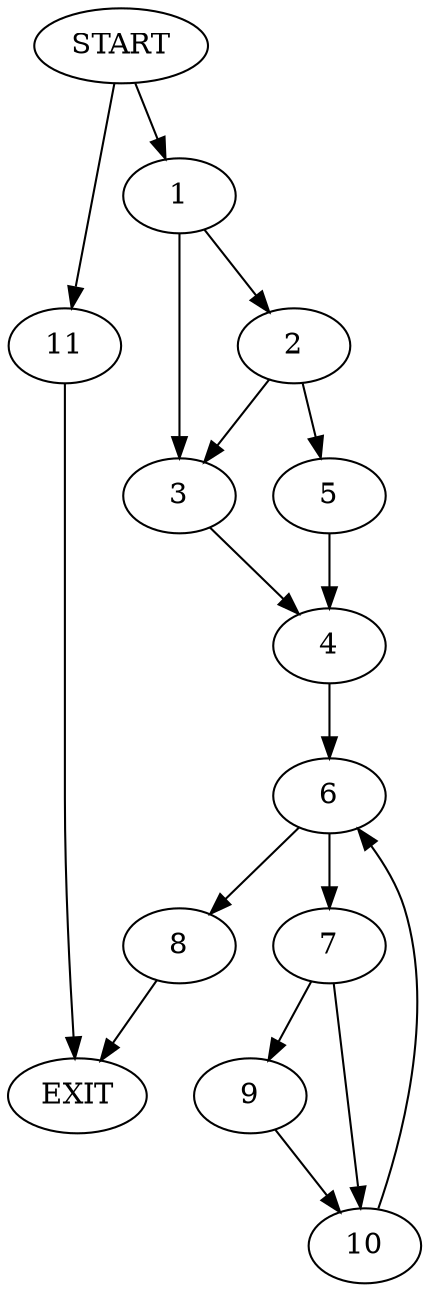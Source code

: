 digraph {
0 [label="START"]
12 [label="EXIT"]
0 -> 1
1 -> 2
1 -> 3
3 -> 4
2 -> 5
2 -> 3
5 -> 4
4 -> 6
6 -> 7
6 -> 8
7 -> 9
7 -> 10
8 -> 12
9 -> 10
10 -> 6
0 -> 11
11 -> 12
}
